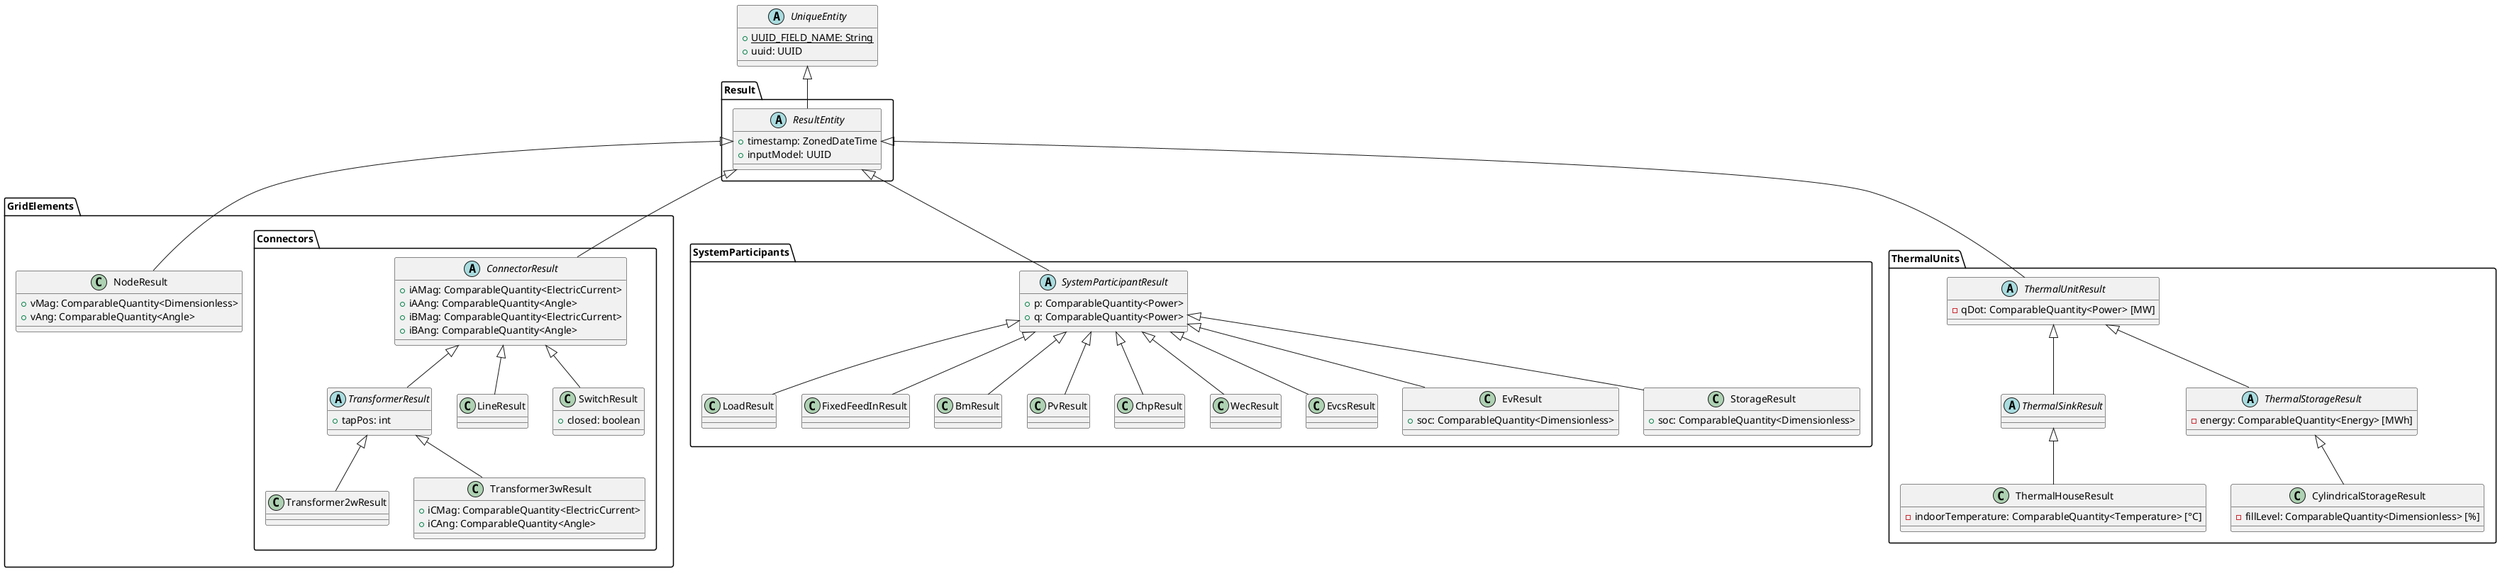@startuml

abstract class UniqueEntity {
    + {static} UUID_FIELD_NAME: String
    + uuid: UUID
}

package Result {
    abstract Class ResultEntity{
        + timestamp: ZonedDateTime
        + inputModel: UUID
    }
    UniqueEntity <|-- ResultEntity
}

package GridElements {

    package Connectors {

        abstract Class ConnectorResult{
            + iAMag: ComparableQuantity<ElectricCurrent>
            + iAAng: ComparableQuantity<Angle>
            + iBMag: ComparableQuantity<ElectricCurrent>
            + iBAng: ComparableQuantity<Angle>
        }
        ResultEntity <|-- ConnectorResult

        abstract Class TransformerResult{
            + tapPos: int
        }
        ConnectorResult <|-- TransformerResult

        Class Transformer2wResult
        TransformerResult <|-- Transformer2wResult

        Class Transformer3wResult{
            + iCMag: ComparableQuantity<ElectricCurrent>
            + iCAng: ComparableQuantity<Angle>
        }
        TransformerResult <|-- Transformer3wResult

        Class LineResult
        ConnectorResult <|-- LineResult

        Class SwitchResult{
            + closed: boolean
        }
        ConnectorResult <|-- SwitchResult
    }

    Class NodeResult{
        + vMag: ComparableQuantity<Dimensionless>
        + vAng: ComparableQuantity<Angle>
    }
    ResultEntity <|-- NodeResult
}

package SystemParticipants {

    abstract Class SystemParticipantResult{
        + p: ComparableQuantity<Power>
        + q: ComparableQuantity<Power>
    }
    ResultEntity  <|-- SystemParticipantResult

    Class LoadResult
    SystemParticipantResult <|-- LoadResult

    Class FixedFeedInResult
    SystemParticipantResult <|-- FixedFeedInResult

    Class BmResult
    SystemParticipantResult <|-- BmResult

    Class PvResult
    SystemParticipantResult  <|-- PvResult

    Class ChpResult
    SystemParticipantResult <|-- ChpResult

    Class WecResult
    SystemParticipantResult <|-- WecResult

    Class EvcsResult
    SystemParticipantResult <|-- EvcsResult

    Class EvResult{
        + soc: ComparableQuantity<Dimensionless>
    }
    SystemParticipantResult <|-- EvResult

    Class StorageResult{
        + soc: ComparableQuantity<Dimensionless>
    }
    SystemParticipantResult <|-- StorageResult
}

package ThermalUnits {

    Abstract Class ThermalUnitResult {
        - qDot: ComparableQuantity<Power> [MW]
    }
    ResultEntity <|-- ThermalUnitResult

    Abstract Class ThermalSinkResult
    ThermalUnitResult <|-- ThermalSinkResult

    Class ThermalHouseResult {
        - indoorTemperature: ComparableQuantity<Temperature> [°C]
    }
    ThermalSinkResult <|-- ThermalHouseResult

    Abstract Class ThermalStorageResult {
        - energy: ComparableQuantity<Energy> [MWh]
    }
    ThermalUnitResult <|-- ThermalStorageResult

    Class CylindricalStorageResult {
    - fillLevel: ComparableQuantity<Dimensionless> [%]
    }
    ThermalStorageResult <|-- CylindricalStorageResult
}

@enduml